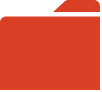 <mxfile version="14.6.13" type="device"><diagram id="aU68MIM1LwISoaaX2CZl" name="Seite-1"><mxGraphModel dx="1086" dy="2135" grid="1" gridSize="10" guides="1" tooltips="1" connect="1" arrows="1" fold="1" page="1" pageScale="1" pageWidth="827" pageHeight="1169" math="0" shadow="0"><root><mxCell id="0"/><mxCell id="1" parent="0"/><mxCell id="-RzBy0oTCrLYe_jrR-o9-1" value="" style="pointerEvents=1;shadow=0;dashed=0;html=1;strokeColor=none;labelPosition=center;verticalLabelPosition=bottom;verticalAlign=top;outlineConnect=0;align=center;shape=mxgraph.office.concepts.folder;fillColor=#DA4026;" vertex="1" parent="1"><mxGeometry x="40" y="-1120" width="50" height="45" as="geometry"/></mxCell></root></mxGraphModel></diagram></mxfile>